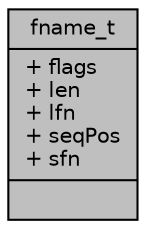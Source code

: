 digraph "fname_t"
{
 // INTERACTIVE_SVG=YES
 // LATEX_PDF_SIZE
  edge [fontname="Helvetica",fontsize="10",labelfontname="Helvetica",labelfontsize="10"];
  node [fontname="Helvetica",fontsize="10",shape=record];
  Node1 [label="{fname_t\n|+ flags\l+ len\l+ lfn\l+ seqPos\l+ sfn\l|}",height=0.2,width=0.4,color="black", fillcolor="grey75", style="filled", fontcolor="black",tooltip="Internal type for Short File Name - do not use in user apps."];
}
